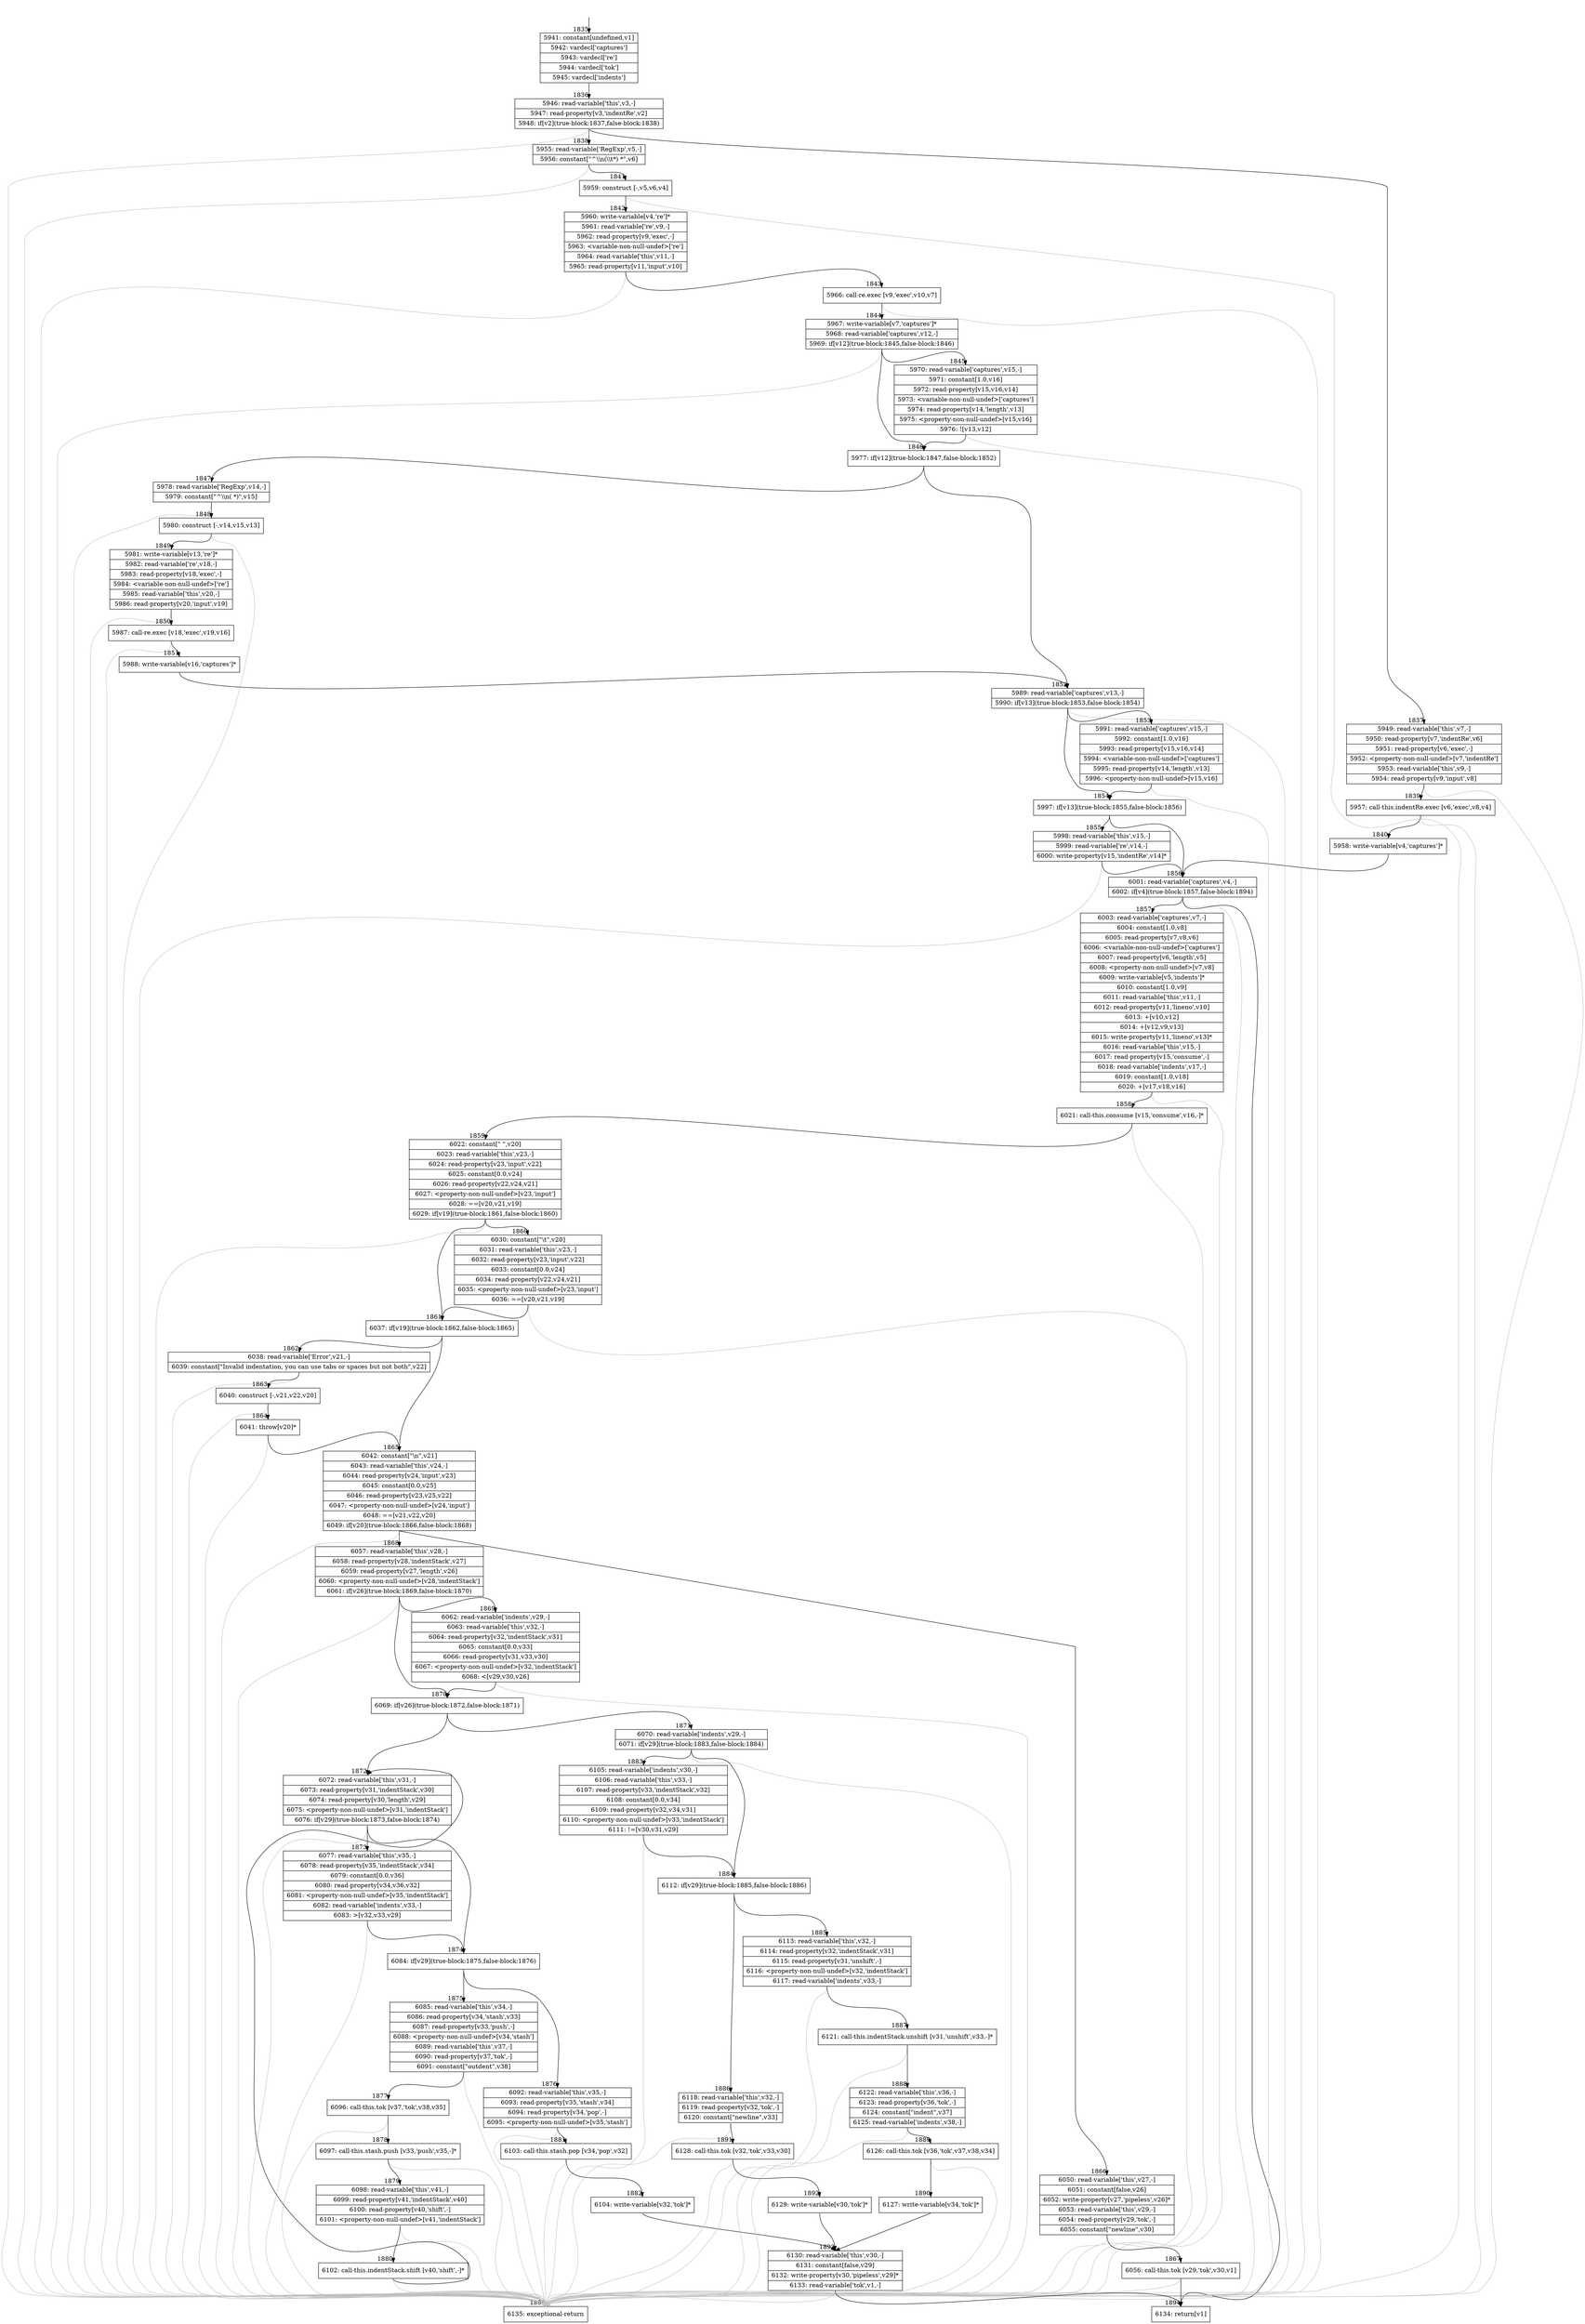 digraph {
rankdir="TD"
BB_entry101[shape=none,label=""];
BB_entry101 -> BB1835 [tailport=s, headport=n, headlabel="    1835"]
BB1835 [shape=record label="{5941: constant[undefined,v1]|5942: vardecl['captures']|5943: vardecl['re']|5944: vardecl['tok']|5945: vardecl['indents']}" ] 
BB1835 -> BB1836 [tailport=s, headport=n, headlabel="      1836"]
BB1836 [shape=record label="{5946: read-variable['this',v3,-]|5947: read-property[v3,'indentRe',v2]|5948: if[v2](true-block:1837,false-block:1838)}" ] 
BB1836 -> BB1837 [tailport=s, headport=n, headlabel="      1837"]
BB1836 -> BB1838 [tailport=s, headport=n, headlabel="      1838"]
BB1836 -> BB1895 [tailport=s, headport=n, color=gray, headlabel="      1895"]
BB1837 [shape=record label="{5949: read-variable['this',v7,-]|5950: read-property[v7,'indentRe',v6]|5951: read-property[v6,'exec',-]|5952: \<property-non-null-undef\>[v7,'indentRe']|5953: read-variable['this',v9,-]|5954: read-property[v9,'input',v8]}" ] 
BB1837 -> BB1839 [tailport=s, headport=n, headlabel="      1839"]
BB1837 -> BB1895 [tailport=s, headport=n, color=gray]
BB1838 [shape=record label="{5955: read-variable['RegExp',v5,-]|5956: constant[\"^\\\\n(\\\\t*) *\",v6]}" ] 
BB1838 -> BB1841 [tailport=s, headport=n, headlabel="      1841"]
BB1838 -> BB1895 [tailport=s, headport=n, color=gray]
BB1839 [shape=record label="{5957: call-this.indentRe.exec [v6,'exec',v8,v4]}" ] 
BB1839 -> BB1840 [tailport=s, headport=n, headlabel="      1840"]
BB1839 -> BB1895 [tailport=s, headport=n, color=gray]
BB1840 [shape=record label="{5958: write-variable[v4,'captures']*}" ] 
BB1840 -> BB1856 [tailport=s, headport=n, headlabel="      1856"]
BB1841 [shape=record label="{5959: construct [-,v5,v6,v4]}" ] 
BB1841 -> BB1842 [tailport=s, headport=n, headlabel="      1842"]
BB1841 -> BB1895 [tailport=s, headport=n, color=gray]
BB1842 [shape=record label="{5960: write-variable[v4,'re']*|5961: read-variable['re',v9,-]|5962: read-property[v9,'exec',-]|5963: \<variable-non-null-undef\>['re']|5964: read-variable['this',v11,-]|5965: read-property[v11,'input',v10]}" ] 
BB1842 -> BB1843 [tailport=s, headport=n, headlabel="      1843"]
BB1842 -> BB1895 [tailport=s, headport=n, color=gray]
BB1843 [shape=record label="{5966: call-re.exec [v9,'exec',v10,v7]}" ] 
BB1843 -> BB1844 [tailport=s, headport=n, headlabel="      1844"]
BB1843 -> BB1895 [tailport=s, headport=n, color=gray]
BB1844 [shape=record label="{5967: write-variable[v7,'captures']*|5968: read-variable['captures',v12,-]|5969: if[v12](true-block:1845,false-block:1846)}" ] 
BB1844 -> BB1846 [tailport=s, headport=n, headlabel="      1846"]
BB1844 -> BB1845 [tailport=s, headport=n, headlabel="      1845"]
BB1844 -> BB1895 [tailport=s, headport=n, color=gray]
BB1845 [shape=record label="{5970: read-variable['captures',v15,-]|5971: constant[1.0,v16]|5972: read-property[v15,v16,v14]|5973: \<variable-non-null-undef\>['captures']|5974: read-property[v14,'length',v13]|5975: \<property-non-null-undef\>[v15,v16]|5976: ![v13,v12]}" ] 
BB1845 -> BB1846 [tailport=s, headport=n]
BB1845 -> BB1895 [tailport=s, headport=n, color=gray]
BB1846 [shape=record label="{5977: if[v12](true-block:1847,false-block:1852)}" ] 
BB1846 -> BB1847 [tailport=s, headport=n, headlabel="      1847"]
BB1846 -> BB1852 [tailport=s, headport=n, headlabel="      1852"]
BB1847 [shape=record label="{5978: read-variable['RegExp',v14,-]|5979: constant[\"^\\\\n( *)\",v15]}" ] 
BB1847 -> BB1848 [tailport=s, headport=n, headlabel="      1848"]
BB1847 -> BB1895 [tailport=s, headport=n, color=gray]
BB1848 [shape=record label="{5980: construct [-,v14,v15,v13]}" ] 
BB1848 -> BB1849 [tailport=s, headport=n, headlabel="      1849"]
BB1848 -> BB1895 [tailport=s, headport=n, color=gray]
BB1849 [shape=record label="{5981: write-variable[v13,'re']*|5982: read-variable['re',v18,-]|5983: read-property[v18,'exec',-]|5984: \<variable-non-null-undef\>['re']|5985: read-variable['this',v20,-]|5986: read-property[v20,'input',v19]}" ] 
BB1849 -> BB1850 [tailport=s, headport=n, headlabel="      1850"]
BB1849 -> BB1895 [tailport=s, headport=n, color=gray]
BB1850 [shape=record label="{5987: call-re.exec [v18,'exec',v19,v16]}" ] 
BB1850 -> BB1851 [tailport=s, headport=n, headlabel="      1851"]
BB1850 -> BB1895 [tailport=s, headport=n, color=gray]
BB1851 [shape=record label="{5988: write-variable[v16,'captures']*}" ] 
BB1851 -> BB1852 [tailport=s, headport=n]
BB1852 [shape=record label="{5989: read-variable['captures',v13,-]|5990: if[v13](true-block:1853,false-block:1854)}" ] 
BB1852 -> BB1854 [tailport=s, headport=n, headlabel="      1854"]
BB1852 -> BB1853 [tailport=s, headport=n, headlabel="      1853"]
BB1852 -> BB1895 [tailport=s, headport=n, color=gray]
BB1853 [shape=record label="{5991: read-variable['captures',v15,-]|5992: constant[1.0,v16]|5993: read-property[v15,v16,v14]|5994: \<variable-non-null-undef\>['captures']|5995: read-property[v14,'length',v13]|5996: \<property-non-null-undef\>[v15,v16]}" ] 
BB1853 -> BB1854 [tailport=s, headport=n]
BB1853 -> BB1895 [tailport=s, headport=n, color=gray]
BB1854 [shape=record label="{5997: if[v13](true-block:1855,false-block:1856)}" ] 
BB1854 -> BB1855 [tailport=s, headport=n, headlabel="      1855"]
BB1854 -> BB1856 [tailport=s, headport=n]
BB1855 [shape=record label="{5998: read-variable['this',v15,-]|5999: read-variable['re',v14,-]|6000: write-property[v15,'indentRe',v14]*}" ] 
BB1855 -> BB1856 [tailport=s, headport=n]
BB1855 -> BB1895 [tailport=s, headport=n, color=gray]
BB1856 [shape=record label="{6001: read-variable['captures',v4,-]|6002: if[v4](true-block:1857,false-block:1894)}" ] 
BB1856 -> BB1857 [tailport=s, headport=n, headlabel="      1857"]
BB1856 -> BB1894 [tailport=s, headport=n, headlabel="      1894"]
BB1856 -> BB1895 [tailport=s, headport=n, color=gray]
BB1857 [shape=record label="{6003: read-variable['captures',v7,-]|6004: constant[1.0,v8]|6005: read-property[v7,v8,v6]|6006: \<variable-non-null-undef\>['captures']|6007: read-property[v6,'length',v5]|6008: \<property-non-null-undef\>[v7,v8]|6009: write-variable[v5,'indents']*|6010: constant[1.0,v9]|6011: read-variable['this',v11,-]|6012: read-property[v11,'lineno',v10]|6013: +[v10,v12]|6014: +[v12,v9,v13]|6015: write-property[v11,'lineno',v13]*|6016: read-variable['this',v15,-]|6017: read-property[v15,'consume',-]|6018: read-variable['indents',v17,-]|6019: constant[1.0,v18]|6020: +[v17,v18,v16]}" ] 
BB1857 -> BB1858 [tailport=s, headport=n, headlabel="      1858"]
BB1857 -> BB1895 [tailport=s, headport=n, color=gray]
BB1858 [shape=record label="{6021: call-this.consume [v15,'consume',v16,-]*}" ] 
BB1858 -> BB1859 [tailport=s, headport=n, headlabel="      1859"]
BB1858 -> BB1895 [tailport=s, headport=n, color=gray]
BB1859 [shape=record label="{6022: constant[\" \",v20]|6023: read-variable['this',v23,-]|6024: read-property[v23,'input',v22]|6025: constant[0.0,v24]|6026: read-property[v22,v24,v21]|6027: \<property-non-null-undef\>[v23,'input']|6028: ==[v20,v21,v19]|6029: if[v19](true-block:1861,false-block:1860)}" ] 
BB1859 -> BB1861 [tailport=s, headport=n, headlabel="      1861"]
BB1859 -> BB1860 [tailport=s, headport=n, headlabel="      1860"]
BB1859 -> BB1895 [tailport=s, headport=n, color=gray]
BB1860 [shape=record label="{6030: constant[\"\\t\",v20]|6031: read-variable['this',v23,-]|6032: read-property[v23,'input',v22]|6033: constant[0.0,v24]|6034: read-property[v22,v24,v21]|6035: \<property-non-null-undef\>[v23,'input']|6036: ==[v20,v21,v19]}" ] 
BB1860 -> BB1861 [tailport=s, headport=n]
BB1860 -> BB1895 [tailport=s, headport=n, color=gray]
BB1861 [shape=record label="{6037: if[v19](true-block:1862,false-block:1865)}" ] 
BB1861 -> BB1862 [tailport=s, headport=n, headlabel="      1862"]
BB1861 -> BB1865 [tailport=s, headport=n, headlabel="      1865"]
BB1862 [shape=record label="{6038: read-variable['Error',v21,-]|6039: constant[\"Invalid indentation, you can use tabs or spaces but not both\",v22]}" ] 
BB1862 -> BB1863 [tailport=s, headport=n, headlabel="      1863"]
BB1862 -> BB1895 [tailport=s, headport=n, color=gray]
BB1863 [shape=record label="{6040: construct [-,v21,v22,v20]}" ] 
BB1863 -> BB1864 [tailport=s, headport=n, headlabel="      1864"]
BB1863 -> BB1895 [tailport=s, headport=n, color=gray]
BB1864 [shape=record label="{6041: throw[v20]*}" ] 
BB1864 -> BB1865 [tailport=s, headport=n]
BB1864 -> BB1895 [tailport=s, headport=n, color=gray]
BB1865 [shape=record label="{6042: constant[\"\\n\",v21]|6043: read-variable['this',v24,-]|6044: read-property[v24,'input',v23]|6045: constant[0.0,v25]|6046: read-property[v23,v25,v22]|6047: \<property-non-null-undef\>[v24,'input']|6048: ==[v21,v22,v20]|6049: if[v20](true-block:1866,false-block:1868)}" ] 
BB1865 -> BB1866 [tailport=s, headport=n, headlabel="      1866"]
BB1865 -> BB1868 [tailport=s, headport=n, headlabel="      1868"]
BB1865 -> BB1895 [tailport=s, headport=n, color=gray]
BB1866 [shape=record label="{6050: read-variable['this',v27,-]|6051: constant[false,v26]|6052: write-property[v27,'pipeless',v26]*|6053: read-variable['this',v29,-]|6054: read-property[v29,'tok',-]|6055: constant[\"newline\",v30]}" ] 
BB1866 -> BB1867 [tailport=s, headport=n, headlabel="      1867"]
BB1866 -> BB1895 [tailport=s, headport=n, color=gray]
BB1867 [shape=record label="{6056: call-this.tok [v29,'tok',v30,v1]}" ] 
BB1867 -> BB1894 [tailport=s, headport=n]
BB1867 -> BB1895 [tailport=s, headport=n, color=gray]
BB1868 [shape=record label="{6057: read-variable['this',v28,-]|6058: read-property[v28,'indentStack',v27]|6059: read-property[v27,'length',v26]|6060: \<property-non-null-undef\>[v28,'indentStack']|6061: if[v26](true-block:1869,false-block:1870)}" ] 
BB1868 -> BB1870 [tailport=s, headport=n, headlabel="      1870"]
BB1868 -> BB1869 [tailport=s, headport=n, headlabel="      1869"]
BB1868 -> BB1895 [tailport=s, headport=n, color=gray]
BB1869 [shape=record label="{6062: read-variable['indents',v29,-]|6063: read-variable['this',v32,-]|6064: read-property[v32,'indentStack',v31]|6065: constant[0.0,v33]|6066: read-property[v31,v33,v30]|6067: \<property-non-null-undef\>[v32,'indentStack']|6068: \<[v29,v30,v26]}" ] 
BB1869 -> BB1870 [tailport=s, headport=n]
BB1869 -> BB1895 [tailport=s, headport=n, color=gray]
BB1870 [shape=record label="{6069: if[v26](true-block:1872,false-block:1871)}" ] 
BB1870 -> BB1872 [tailport=s, headport=n, headlabel="      1872"]
BB1870 -> BB1871 [tailport=s, headport=n, headlabel="      1871"]
BB1871 [shape=record label="{6070: read-variable['indents',v29,-]|6071: if[v29](true-block:1883,false-block:1884)}" ] 
BB1871 -> BB1884 [tailport=s, headport=n, headlabel="      1884"]
BB1871 -> BB1883 [tailport=s, headport=n, headlabel="      1883"]
BB1871 -> BB1895 [tailport=s, headport=n, color=gray]
BB1872 [shape=record label="{6072: read-variable['this',v31,-]|6073: read-property[v31,'indentStack',v30]|6074: read-property[v30,'length',v29]|6075: \<property-non-null-undef\>[v31,'indentStack']|6076: if[v29](true-block:1873,false-block:1874)}" ] 
BB1872 -> BB1874 [tailport=s, headport=n, headlabel="      1874"]
BB1872 -> BB1873 [tailport=s, headport=n, headlabel="      1873"]
BB1872 -> BB1895 [tailport=s, headport=n, color=gray]
BB1873 [shape=record label="{6077: read-variable['this',v35,-]|6078: read-property[v35,'indentStack',v34]|6079: constant[0.0,v36]|6080: read-property[v34,v36,v32]|6081: \<property-non-null-undef\>[v35,'indentStack']|6082: read-variable['indents',v33,-]|6083: \>[v32,v33,v29]}" ] 
BB1873 -> BB1874 [tailport=s, headport=n]
BB1873 -> BB1895 [tailport=s, headport=n, color=gray]
BB1874 [shape=record label="{6084: if[v29](true-block:1875,false-block:1876)}" ] 
BB1874 -> BB1875 [tailport=s, headport=n, headlabel="      1875"]
BB1874 -> BB1876 [tailport=s, headport=n, headlabel="      1876"]
BB1875 [shape=record label="{6085: read-variable['this',v34,-]|6086: read-property[v34,'stash',v33]|6087: read-property[v33,'push',-]|6088: \<property-non-null-undef\>[v34,'stash']|6089: read-variable['this',v37,-]|6090: read-property[v37,'tok',-]|6091: constant[\"outdent\",v38]}" ] 
BB1875 -> BB1877 [tailport=s, headport=n, headlabel="      1877"]
BB1875 -> BB1895 [tailport=s, headport=n, color=gray]
BB1876 [shape=record label="{6092: read-variable['this',v35,-]|6093: read-property[v35,'stash',v34]|6094: read-property[v34,'pop',-]|6095: \<property-non-null-undef\>[v35,'stash']}" ] 
BB1876 -> BB1881 [tailport=s, headport=n, headlabel="      1881"]
BB1876 -> BB1895 [tailport=s, headport=n, color=gray]
BB1877 [shape=record label="{6096: call-this.tok [v37,'tok',v38,v35]}" ] 
BB1877 -> BB1878 [tailport=s, headport=n, headlabel="      1878"]
BB1877 -> BB1895 [tailport=s, headport=n, color=gray]
BB1878 [shape=record label="{6097: call-this.stash.push [v33,'push',v35,-]*}" ] 
BB1878 -> BB1879 [tailport=s, headport=n, headlabel="      1879"]
BB1878 -> BB1895 [tailport=s, headport=n, color=gray]
BB1879 [shape=record label="{6098: read-variable['this',v41,-]|6099: read-property[v41,'indentStack',v40]|6100: read-property[v40,'shift',-]|6101: \<property-non-null-undef\>[v41,'indentStack']}" ] 
BB1879 -> BB1880 [tailport=s, headport=n, headlabel="      1880"]
BB1879 -> BB1895 [tailport=s, headport=n, color=gray]
BB1880 [shape=record label="{6102: call-this.indentStack.shift [v40,'shift',-]*}" ] 
BB1880 -> BB1872 [tailport=s, headport=n]
BB1880 -> BB1895 [tailport=s, headport=n, color=gray]
BB1881 [shape=record label="{6103: call-this.stash.pop [v34,'pop',v32]}" ] 
BB1881 -> BB1882 [tailport=s, headport=n, headlabel="      1882"]
BB1881 -> BB1895 [tailport=s, headport=n, color=gray]
BB1882 [shape=record label="{6104: write-variable[v32,'tok']*}" ] 
BB1882 -> BB1893 [tailport=s, headport=n, headlabel="      1893"]
BB1883 [shape=record label="{6105: read-variable['indents',v30,-]|6106: read-variable['this',v33,-]|6107: read-property[v33,'indentStack',v32]|6108: constant[0.0,v34]|6109: read-property[v32,v34,v31]|6110: \<property-non-null-undef\>[v33,'indentStack']|6111: !=[v30,v31,v29]}" ] 
BB1883 -> BB1884 [tailport=s, headport=n]
BB1883 -> BB1895 [tailport=s, headport=n, color=gray]
BB1884 [shape=record label="{6112: if[v29](true-block:1885,false-block:1886)}" ] 
BB1884 -> BB1885 [tailport=s, headport=n, headlabel="      1885"]
BB1884 -> BB1886 [tailport=s, headport=n, headlabel="      1886"]
BB1885 [shape=record label="{6113: read-variable['this',v32,-]|6114: read-property[v32,'indentStack',v31]|6115: read-property[v31,'unshift',-]|6116: \<property-non-null-undef\>[v32,'indentStack']|6117: read-variable['indents',v33,-]}" ] 
BB1885 -> BB1887 [tailport=s, headport=n, headlabel="      1887"]
BB1885 -> BB1895 [tailport=s, headport=n, color=gray]
BB1886 [shape=record label="{6118: read-variable['this',v32,-]|6119: read-property[v32,'tok',-]|6120: constant[\"newline\",v33]}" ] 
BB1886 -> BB1891 [tailport=s, headport=n, headlabel="      1891"]
BB1886 -> BB1895 [tailport=s, headport=n, color=gray]
BB1887 [shape=record label="{6121: call-this.indentStack.unshift [v31,'unshift',v33,-]*}" ] 
BB1887 -> BB1888 [tailport=s, headport=n, headlabel="      1888"]
BB1887 -> BB1895 [tailport=s, headport=n, color=gray]
BB1888 [shape=record label="{6122: read-variable['this',v36,-]|6123: read-property[v36,'tok',-]|6124: constant[\"indent\",v37]|6125: read-variable['indents',v38,-]}" ] 
BB1888 -> BB1889 [tailport=s, headport=n, headlabel="      1889"]
BB1888 -> BB1895 [tailport=s, headport=n, color=gray]
BB1889 [shape=record label="{6126: call-this.tok [v36,'tok',v37,v38,v34]}" ] 
BB1889 -> BB1890 [tailport=s, headport=n, headlabel="      1890"]
BB1889 -> BB1895 [tailport=s, headport=n, color=gray]
BB1890 [shape=record label="{6127: write-variable[v34,'tok']*}" ] 
BB1890 -> BB1893 [tailport=s, headport=n]
BB1891 [shape=record label="{6128: call-this.tok [v32,'tok',v33,v30]}" ] 
BB1891 -> BB1892 [tailport=s, headport=n, headlabel="      1892"]
BB1891 -> BB1895 [tailport=s, headport=n, color=gray]
BB1892 [shape=record label="{6129: write-variable[v30,'tok']*}" ] 
BB1892 -> BB1893 [tailport=s, headport=n]
BB1893 [shape=record label="{6130: read-variable['this',v30,-]|6131: constant[false,v29]|6132: write-property[v30,'pipeless',v29]*|6133: read-variable['tok',v1,-]}" ] 
BB1893 -> BB1894 [tailport=s, headport=n]
BB1893 -> BB1895 [tailport=s, headport=n, color=gray]
BB1894 [shape=record label="{6134: return[v1]}" ] 
BB1895 [shape=record label="{6135: exceptional-return}" ] 
//#$~ 1989
}
